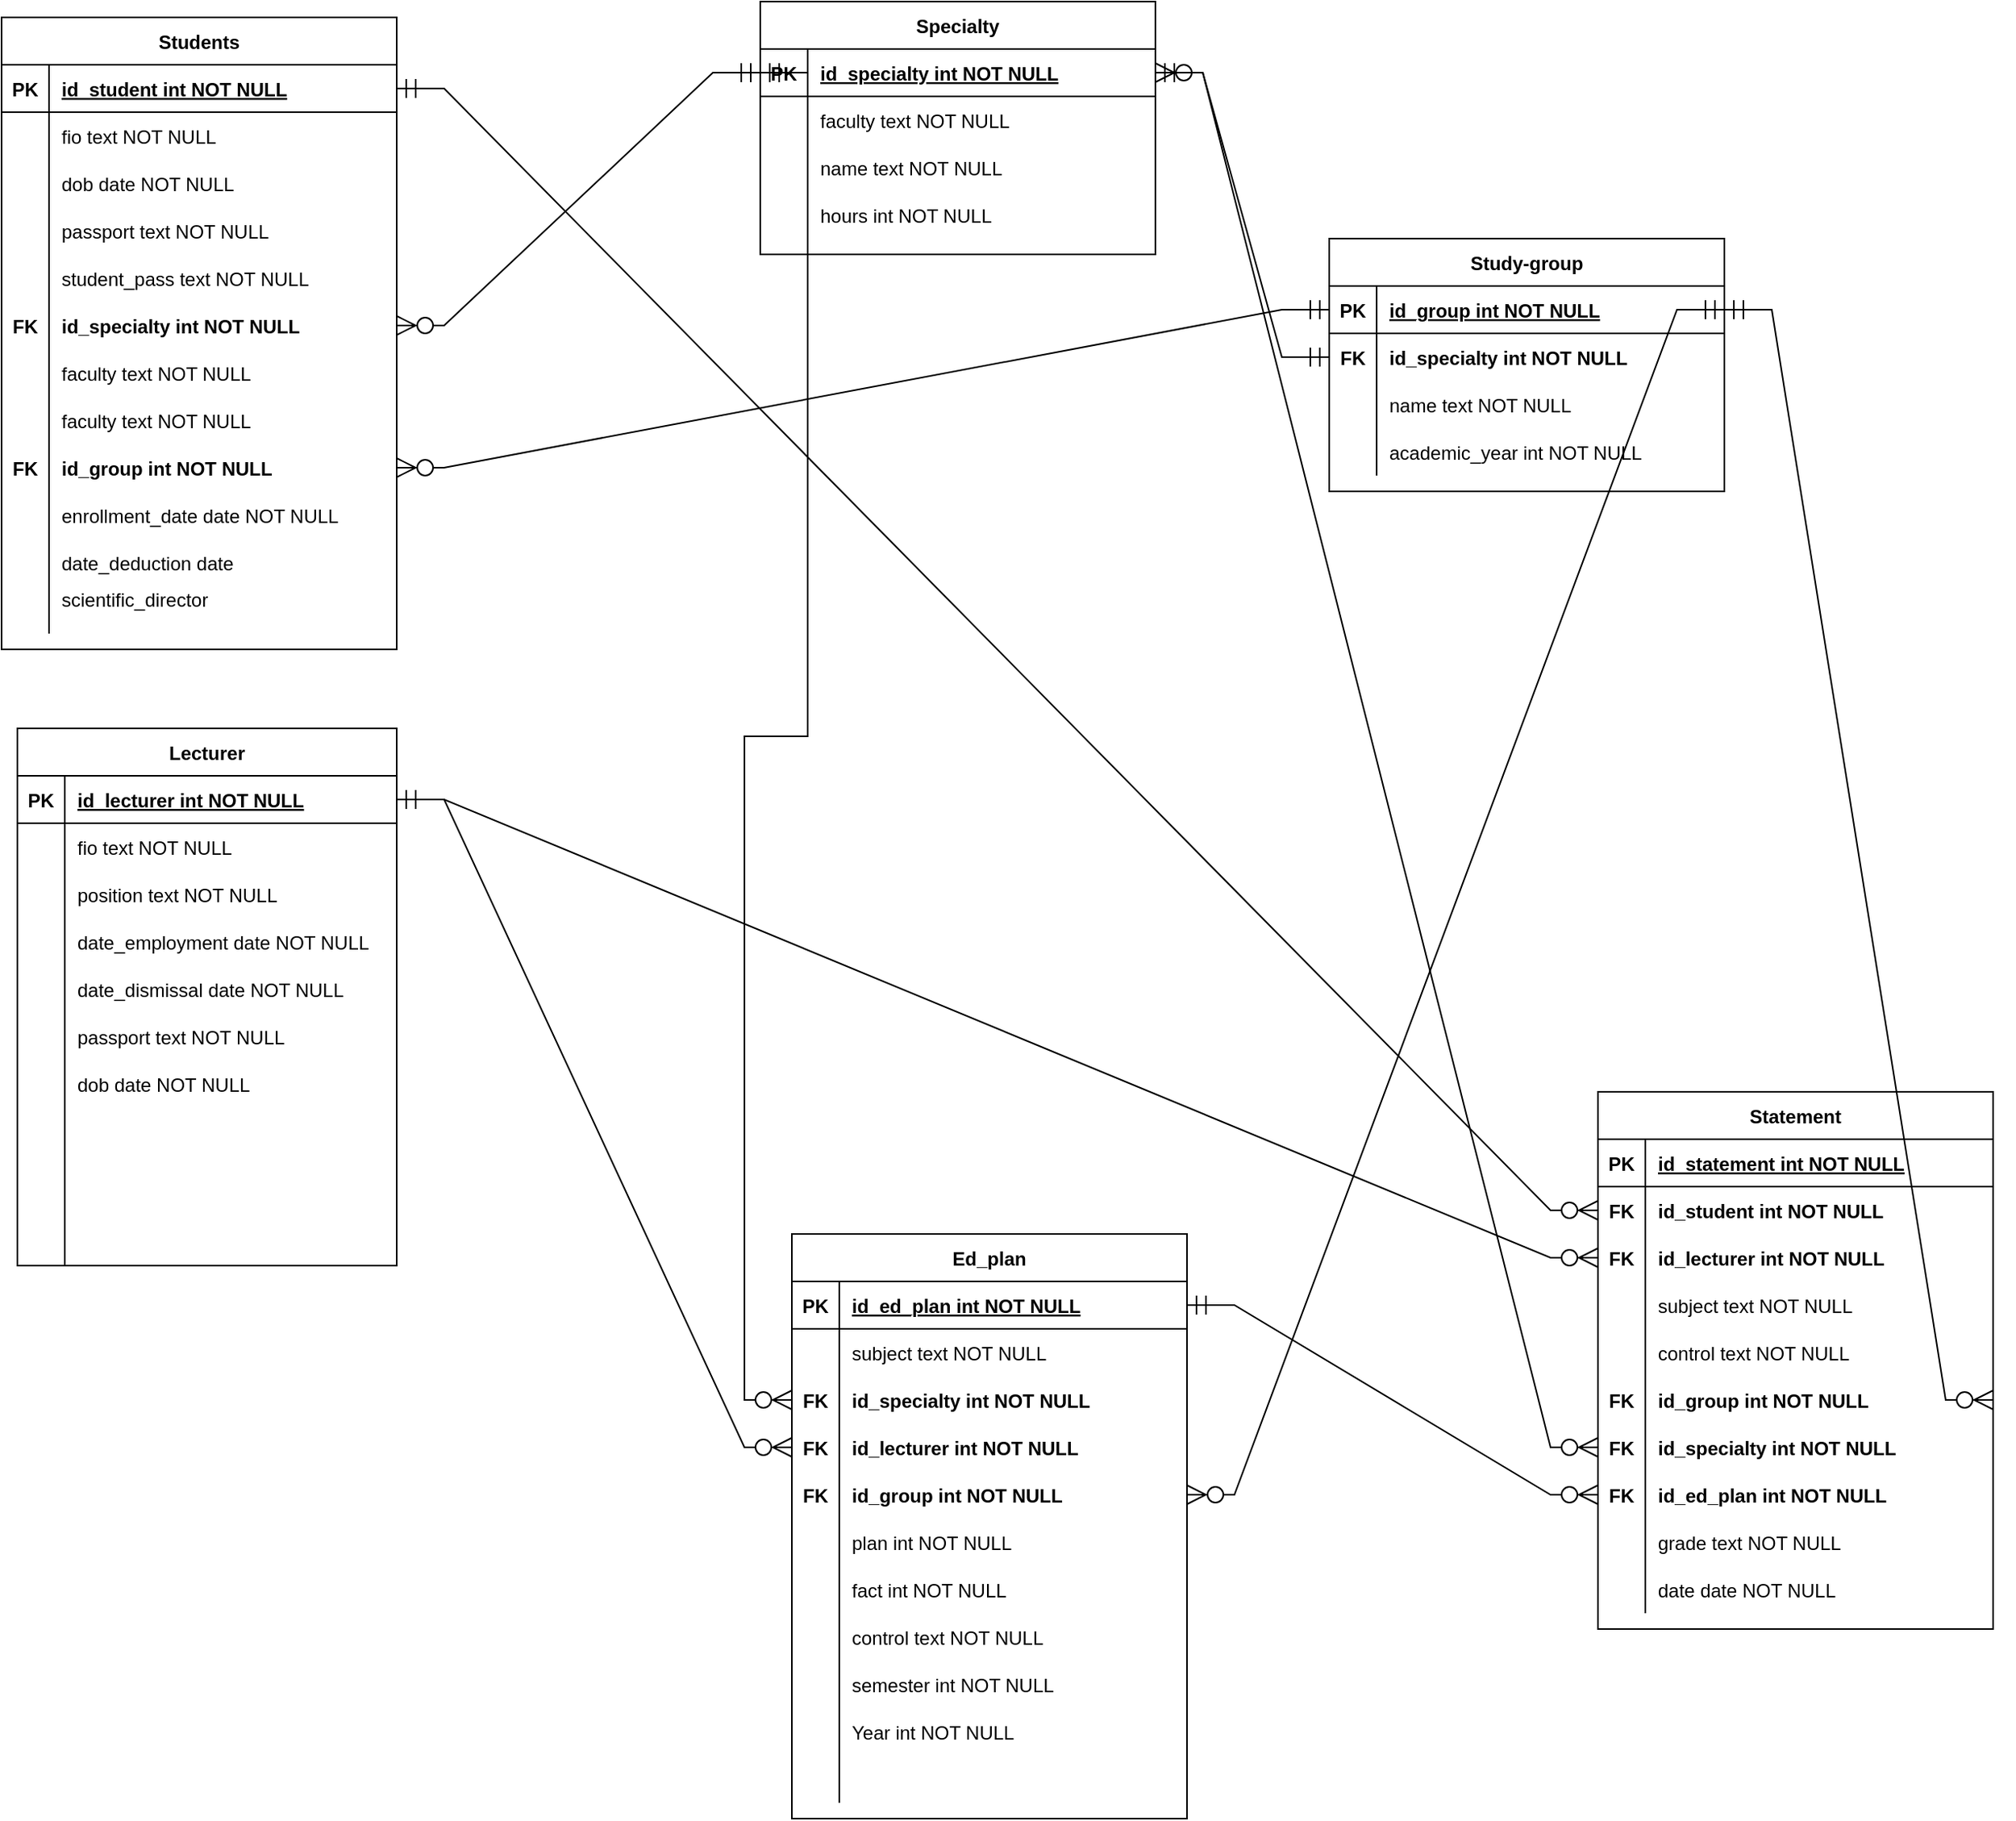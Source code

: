 <mxfile version="24.4.0" type="device">
  <diagram id="R2lEEEUBdFMjLlhIrx00" name="Page-1">
    <mxGraphModel dx="2227" dy="2378" grid="1" gridSize="10" guides="1" tooltips="1" connect="1" arrows="1" fold="1" page="1" pageScale="1" pageWidth="850" pageHeight="1100" math="0" shadow="0" extFonts="Permanent Marker^https://fonts.googleapis.com/css?family=Permanent+Marker">
      <root>
        <mxCell id="0" />
        <mxCell id="1" parent="0" />
        <mxCell id="C-vyLk0tnHw3VtMMgP7b-2" value="Study-group" style="shape=table;startSize=30;container=1;collapsible=1;childLayout=tableLayout;fixedRows=1;rowLines=0;fontStyle=1;align=center;resizeLast=1;" parent="1" vertex="1">
          <mxGeometry x="990" y="80" width="250" height="160" as="geometry" />
        </mxCell>
        <mxCell id="C-vyLk0tnHw3VtMMgP7b-3" value="" style="shape=partialRectangle;collapsible=0;dropTarget=0;pointerEvents=0;fillColor=none;points=[[0,0.5],[1,0.5]];portConstraint=eastwest;top=0;left=0;right=0;bottom=1;" parent="C-vyLk0tnHw3VtMMgP7b-2" vertex="1">
          <mxGeometry y="30" width="250" height="30" as="geometry" />
        </mxCell>
        <mxCell id="C-vyLk0tnHw3VtMMgP7b-4" value="PK" style="shape=partialRectangle;overflow=hidden;connectable=0;fillColor=none;top=0;left=0;bottom=0;right=0;fontStyle=1;" parent="C-vyLk0tnHw3VtMMgP7b-3" vertex="1">
          <mxGeometry width="30" height="30" as="geometry">
            <mxRectangle width="30" height="30" as="alternateBounds" />
          </mxGeometry>
        </mxCell>
        <mxCell id="C-vyLk0tnHw3VtMMgP7b-5" value="id_group int NOT NULL " style="shape=partialRectangle;overflow=hidden;connectable=0;fillColor=none;top=0;left=0;bottom=0;right=0;align=left;spacingLeft=6;fontStyle=5;" parent="C-vyLk0tnHw3VtMMgP7b-3" vertex="1">
          <mxGeometry x="30" width="220" height="30" as="geometry">
            <mxRectangle width="220" height="30" as="alternateBounds" />
          </mxGeometry>
        </mxCell>
        <mxCell id="C-vyLk0tnHw3VtMMgP7b-6" value="" style="shape=partialRectangle;collapsible=0;dropTarget=0;pointerEvents=0;fillColor=none;points=[[0,0.5],[1,0.5]];portConstraint=eastwest;top=0;left=0;right=0;bottom=0;" parent="C-vyLk0tnHw3VtMMgP7b-2" vertex="1">
          <mxGeometry y="60" width="250" height="30" as="geometry" />
        </mxCell>
        <mxCell id="C-vyLk0tnHw3VtMMgP7b-7" value="FK" style="shape=partialRectangle;overflow=hidden;connectable=0;fillColor=none;top=0;left=0;bottom=0;right=0;fontStyle=1" parent="C-vyLk0tnHw3VtMMgP7b-6" vertex="1">
          <mxGeometry width="30" height="30" as="geometry">
            <mxRectangle width="30" height="30" as="alternateBounds" />
          </mxGeometry>
        </mxCell>
        <mxCell id="C-vyLk0tnHw3VtMMgP7b-8" value="id_specialty int NOT NULL" style="shape=partialRectangle;overflow=hidden;connectable=0;fillColor=none;top=0;left=0;bottom=0;right=0;align=left;spacingLeft=6;fontStyle=1" parent="C-vyLk0tnHw3VtMMgP7b-6" vertex="1">
          <mxGeometry x="30" width="220" height="30" as="geometry">
            <mxRectangle width="220" height="30" as="alternateBounds" />
          </mxGeometry>
        </mxCell>
        <mxCell id="C-vyLk0tnHw3VtMMgP7b-9" value="" style="shape=partialRectangle;collapsible=0;dropTarget=0;pointerEvents=0;fillColor=none;points=[[0,0.5],[1,0.5]];portConstraint=eastwest;top=0;left=0;right=0;bottom=0;" parent="C-vyLk0tnHw3VtMMgP7b-2" vertex="1">
          <mxGeometry y="90" width="250" height="30" as="geometry" />
        </mxCell>
        <mxCell id="C-vyLk0tnHw3VtMMgP7b-10" value="" style="shape=partialRectangle;overflow=hidden;connectable=0;fillColor=none;top=0;left=0;bottom=0;right=0;" parent="C-vyLk0tnHw3VtMMgP7b-9" vertex="1">
          <mxGeometry width="30" height="30" as="geometry">
            <mxRectangle width="30" height="30" as="alternateBounds" />
          </mxGeometry>
        </mxCell>
        <mxCell id="C-vyLk0tnHw3VtMMgP7b-11" value="name text NOT NULL" style="shape=partialRectangle;overflow=hidden;connectable=0;fillColor=none;top=0;left=0;bottom=0;right=0;align=left;spacingLeft=6;" parent="C-vyLk0tnHw3VtMMgP7b-9" vertex="1">
          <mxGeometry x="30" width="220" height="30" as="geometry">
            <mxRectangle width="220" height="30" as="alternateBounds" />
          </mxGeometry>
        </mxCell>
        <mxCell id="3FC9JmjMIG9pnzPHYjQ4-32" value="" style="shape=partialRectangle;collapsible=0;dropTarget=0;pointerEvents=0;fillColor=none;points=[[0,0.5],[1,0.5]];portConstraint=eastwest;top=0;left=0;right=0;bottom=0;" parent="C-vyLk0tnHw3VtMMgP7b-2" vertex="1">
          <mxGeometry y="120" width="250" height="30" as="geometry" />
        </mxCell>
        <mxCell id="3FC9JmjMIG9pnzPHYjQ4-33" value="" style="shape=partialRectangle;overflow=hidden;connectable=0;fillColor=none;top=0;left=0;bottom=0;right=0;" parent="3FC9JmjMIG9pnzPHYjQ4-32" vertex="1">
          <mxGeometry width="30" height="30" as="geometry">
            <mxRectangle width="30" height="30" as="alternateBounds" />
          </mxGeometry>
        </mxCell>
        <mxCell id="3FC9JmjMIG9pnzPHYjQ4-34" value="аcademic_year int NOT NULL" style="shape=partialRectangle;overflow=hidden;connectable=0;fillColor=none;top=0;left=0;bottom=0;right=0;align=left;spacingLeft=6;" parent="3FC9JmjMIG9pnzPHYjQ4-32" vertex="1">
          <mxGeometry x="30" width="220" height="30" as="geometry">
            <mxRectangle width="220" height="30" as="alternateBounds" />
          </mxGeometry>
        </mxCell>
        <mxCell id="C-vyLk0tnHw3VtMMgP7b-13" value="Specialty" style="shape=table;startSize=30;container=1;collapsible=1;childLayout=tableLayout;fixedRows=1;rowLines=0;fontStyle=1;align=center;resizeLast=1;" parent="1" vertex="1">
          <mxGeometry x="630" y="-70" width="250" height="160" as="geometry" />
        </mxCell>
        <mxCell id="C-vyLk0tnHw3VtMMgP7b-14" value="" style="shape=partialRectangle;collapsible=0;dropTarget=0;pointerEvents=0;fillColor=none;points=[[0,0.5],[1,0.5]];portConstraint=eastwest;top=0;left=0;right=0;bottom=1;" parent="C-vyLk0tnHw3VtMMgP7b-13" vertex="1">
          <mxGeometry y="30" width="250" height="30" as="geometry" />
        </mxCell>
        <mxCell id="C-vyLk0tnHw3VtMMgP7b-15" value="PK" style="shape=partialRectangle;overflow=hidden;connectable=0;fillColor=none;top=0;left=0;bottom=0;right=0;fontStyle=1;" parent="C-vyLk0tnHw3VtMMgP7b-14" vertex="1">
          <mxGeometry width="30" height="30" as="geometry">
            <mxRectangle width="30" height="30" as="alternateBounds" />
          </mxGeometry>
        </mxCell>
        <mxCell id="C-vyLk0tnHw3VtMMgP7b-16" value="id_specialty int NOT NULL " style="shape=partialRectangle;overflow=hidden;connectable=0;fillColor=none;top=0;left=0;bottom=0;right=0;align=left;spacingLeft=6;fontStyle=5;" parent="C-vyLk0tnHw3VtMMgP7b-14" vertex="1">
          <mxGeometry x="30" width="220" height="30" as="geometry">
            <mxRectangle width="220" height="30" as="alternateBounds" />
          </mxGeometry>
        </mxCell>
        <mxCell id="C-vyLk0tnHw3VtMMgP7b-17" value="" style="shape=partialRectangle;collapsible=0;dropTarget=0;pointerEvents=0;fillColor=none;points=[[0,0.5],[1,0.5]];portConstraint=eastwest;top=0;left=0;right=0;bottom=0;" parent="C-vyLk0tnHw3VtMMgP7b-13" vertex="1">
          <mxGeometry y="60" width="250" height="30" as="geometry" />
        </mxCell>
        <mxCell id="C-vyLk0tnHw3VtMMgP7b-18" value="" style="shape=partialRectangle;overflow=hidden;connectable=0;fillColor=none;top=0;left=0;bottom=0;right=0;" parent="C-vyLk0tnHw3VtMMgP7b-17" vertex="1">
          <mxGeometry width="30" height="30" as="geometry">
            <mxRectangle width="30" height="30" as="alternateBounds" />
          </mxGeometry>
        </mxCell>
        <mxCell id="C-vyLk0tnHw3VtMMgP7b-19" value="faculty text NOT NULL" style="shape=partialRectangle;overflow=hidden;connectable=0;fillColor=none;top=0;left=0;bottom=0;right=0;align=left;spacingLeft=6;" parent="C-vyLk0tnHw3VtMMgP7b-17" vertex="1">
          <mxGeometry x="30" width="220" height="30" as="geometry">
            <mxRectangle width="220" height="30" as="alternateBounds" />
          </mxGeometry>
        </mxCell>
        <mxCell id="C-vyLk0tnHw3VtMMgP7b-20" value="" style="shape=partialRectangle;collapsible=0;dropTarget=0;pointerEvents=0;fillColor=none;points=[[0,0.5],[1,0.5]];portConstraint=eastwest;top=0;left=0;right=0;bottom=0;" parent="C-vyLk0tnHw3VtMMgP7b-13" vertex="1">
          <mxGeometry y="90" width="250" height="30" as="geometry" />
        </mxCell>
        <mxCell id="C-vyLk0tnHw3VtMMgP7b-21" value="" style="shape=partialRectangle;overflow=hidden;connectable=0;fillColor=none;top=0;left=0;bottom=0;right=0;" parent="C-vyLk0tnHw3VtMMgP7b-20" vertex="1">
          <mxGeometry width="30" height="30" as="geometry">
            <mxRectangle width="30" height="30" as="alternateBounds" />
          </mxGeometry>
        </mxCell>
        <mxCell id="C-vyLk0tnHw3VtMMgP7b-22" value="name text NOT NULL" style="shape=partialRectangle;overflow=hidden;connectable=0;fillColor=none;top=0;left=0;bottom=0;right=0;align=left;spacingLeft=6;" parent="C-vyLk0tnHw3VtMMgP7b-20" vertex="1">
          <mxGeometry x="30" width="220" height="30" as="geometry">
            <mxRectangle width="220" height="30" as="alternateBounds" />
          </mxGeometry>
        </mxCell>
        <mxCell id="3FC9JmjMIG9pnzPHYjQ4-35" value="" style="shape=partialRectangle;collapsible=0;dropTarget=0;pointerEvents=0;fillColor=none;points=[[0,0.5],[1,0.5]];portConstraint=eastwest;top=0;left=0;right=0;bottom=0;" parent="C-vyLk0tnHw3VtMMgP7b-13" vertex="1">
          <mxGeometry y="120" width="250" height="30" as="geometry" />
        </mxCell>
        <mxCell id="3FC9JmjMIG9pnzPHYjQ4-36" value="" style="shape=partialRectangle;overflow=hidden;connectable=0;fillColor=none;top=0;left=0;bottom=0;right=0;" parent="3FC9JmjMIG9pnzPHYjQ4-35" vertex="1">
          <mxGeometry width="30" height="30" as="geometry">
            <mxRectangle width="30" height="30" as="alternateBounds" />
          </mxGeometry>
        </mxCell>
        <mxCell id="3FC9JmjMIG9pnzPHYjQ4-37" value="hours int NOT NULL" style="shape=partialRectangle;overflow=hidden;connectable=0;fillColor=none;top=0;left=0;bottom=0;right=0;align=left;spacingLeft=6;" parent="3FC9JmjMIG9pnzPHYjQ4-35" vertex="1">
          <mxGeometry x="30" width="220" height="30" as="geometry">
            <mxRectangle width="220" height="30" as="alternateBounds" />
          </mxGeometry>
        </mxCell>
        <mxCell id="C-vyLk0tnHw3VtMMgP7b-23" value="Students" style="shape=table;startSize=30;container=1;collapsible=1;childLayout=tableLayout;fixedRows=1;rowLines=0;fontStyle=1;align=center;resizeLast=1;" parent="1" vertex="1">
          <mxGeometry x="150" y="-60" width="250" height="400" as="geometry" />
        </mxCell>
        <mxCell id="C-vyLk0tnHw3VtMMgP7b-24" value="" style="shape=partialRectangle;collapsible=0;dropTarget=0;pointerEvents=0;fillColor=none;points=[[0,0.5],[1,0.5]];portConstraint=eastwest;top=0;left=0;right=0;bottom=1;" parent="C-vyLk0tnHw3VtMMgP7b-23" vertex="1">
          <mxGeometry y="30" width="250" height="30" as="geometry" />
        </mxCell>
        <mxCell id="C-vyLk0tnHw3VtMMgP7b-25" value="PK" style="shape=partialRectangle;overflow=hidden;connectable=0;fillColor=none;top=0;left=0;bottom=0;right=0;fontStyle=1;" parent="C-vyLk0tnHw3VtMMgP7b-24" vertex="1">
          <mxGeometry width="30" height="30" as="geometry">
            <mxRectangle width="30" height="30" as="alternateBounds" />
          </mxGeometry>
        </mxCell>
        <mxCell id="C-vyLk0tnHw3VtMMgP7b-26" value="id_student int NOT NULL" style="shape=partialRectangle;overflow=hidden;connectable=0;fillColor=none;top=0;left=0;bottom=0;right=0;align=left;spacingLeft=6;fontStyle=5;" parent="C-vyLk0tnHw3VtMMgP7b-24" vertex="1">
          <mxGeometry x="30" width="220" height="30" as="geometry">
            <mxRectangle width="220" height="30" as="alternateBounds" />
          </mxGeometry>
        </mxCell>
        <mxCell id="C-vyLk0tnHw3VtMMgP7b-27" value="" style="shape=partialRectangle;collapsible=0;dropTarget=0;pointerEvents=0;fillColor=none;points=[[0,0.5],[1,0.5]];portConstraint=eastwest;top=0;left=0;right=0;bottom=0;" parent="C-vyLk0tnHw3VtMMgP7b-23" vertex="1">
          <mxGeometry y="60" width="250" height="30" as="geometry" />
        </mxCell>
        <mxCell id="C-vyLk0tnHw3VtMMgP7b-28" value="" style="shape=partialRectangle;overflow=hidden;connectable=0;fillColor=none;top=0;left=0;bottom=0;right=0;" parent="C-vyLk0tnHw3VtMMgP7b-27" vertex="1">
          <mxGeometry width="30" height="30" as="geometry">
            <mxRectangle width="30" height="30" as="alternateBounds" />
          </mxGeometry>
        </mxCell>
        <mxCell id="C-vyLk0tnHw3VtMMgP7b-29" value="fio text NOT NULL" style="shape=partialRectangle;overflow=hidden;connectable=0;fillColor=none;top=0;left=0;bottom=0;right=0;align=left;spacingLeft=6;" parent="C-vyLk0tnHw3VtMMgP7b-27" vertex="1">
          <mxGeometry x="30" width="220" height="30" as="geometry">
            <mxRectangle width="220" height="30" as="alternateBounds" />
          </mxGeometry>
        </mxCell>
        <mxCell id="3FC9JmjMIG9pnzPHYjQ4-2" value="" style="shape=partialRectangle;collapsible=0;dropTarget=0;pointerEvents=0;fillColor=none;points=[[0,0.5],[1,0.5]];portConstraint=eastwest;top=0;left=0;right=0;bottom=0;" parent="C-vyLk0tnHw3VtMMgP7b-23" vertex="1">
          <mxGeometry y="90" width="250" height="30" as="geometry" />
        </mxCell>
        <mxCell id="3FC9JmjMIG9pnzPHYjQ4-3" value="" style="shape=partialRectangle;overflow=hidden;connectable=0;fillColor=none;top=0;left=0;bottom=0;right=0;" parent="3FC9JmjMIG9pnzPHYjQ4-2" vertex="1">
          <mxGeometry width="30" height="30" as="geometry">
            <mxRectangle width="30" height="30" as="alternateBounds" />
          </mxGeometry>
        </mxCell>
        <mxCell id="3FC9JmjMIG9pnzPHYjQ4-4" value="dob date NOT NULL" style="shape=partialRectangle;overflow=hidden;connectable=0;fillColor=none;top=0;left=0;bottom=0;right=0;align=left;spacingLeft=6;" parent="3FC9JmjMIG9pnzPHYjQ4-2" vertex="1">
          <mxGeometry x="30" width="220" height="30" as="geometry">
            <mxRectangle width="220" height="30" as="alternateBounds" />
          </mxGeometry>
        </mxCell>
        <mxCell id="3FC9JmjMIG9pnzPHYjQ4-5" value="" style="shape=partialRectangle;collapsible=0;dropTarget=0;pointerEvents=0;fillColor=none;points=[[0,0.5],[1,0.5]];portConstraint=eastwest;top=0;left=0;right=0;bottom=0;" parent="C-vyLk0tnHw3VtMMgP7b-23" vertex="1">
          <mxGeometry y="120" width="250" height="30" as="geometry" />
        </mxCell>
        <mxCell id="3FC9JmjMIG9pnzPHYjQ4-6" value="" style="shape=partialRectangle;overflow=hidden;connectable=0;fillColor=none;top=0;left=0;bottom=0;right=0;" parent="3FC9JmjMIG9pnzPHYjQ4-5" vertex="1">
          <mxGeometry width="30" height="30" as="geometry">
            <mxRectangle width="30" height="30" as="alternateBounds" />
          </mxGeometry>
        </mxCell>
        <mxCell id="3FC9JmjMIG9pnzPHYjQ4-7" value="passport text NOT NULL" style="shape=partialRectangle;overflow=hidden;connectable=0;fillColor=none;top=0;left=0;bottom=0;right=0;align=left;spacingLeft=6;" parent="3FC9JmjMIG9pnzPHYjQ4-5" vertex="1">
          <mxGeometry x="30" width="220" height="30" as="geometry">
            <mxRectangle width="220" height="30" as="alternateBounds" />
          </mxGeometry>
        </mxCell>
        <mxCell id="3FC9JmjMIG9pnzPHYjQ4-8" value="" style="shape=partialRectangle;collapsible=0;dropTarget=0;pointerEvents=0;fillColor=none;points=[[0,0.5],[1,0.5]];portConstraint=eastwest;top=0;left=0;right=0;bottom=0;" parent="C-vyLk0tnHw3VtMMgP7b-23" vertex="1">
          <mxGeometry y="150" width="250" height="30" as="geometry" />
        </mxCell>
        <mxCell id="3FC9JmjMIG9pnzPHYjQ4-9" value="" style="shape=partialRectangle;overflow=hidden;connectable=0;fillColor=none;top=0;left=0;bottom=0;right=0;" parent="3FC9JmjMIG9pnzPHYjQ4-8" vertex="1">
          <mxGeometry width="30" height="30" as="geometry">
            <mxRectangle width="30" height="30" as="alternateBounds" />
          </mxGeometry>
        </mxCell>
        <mxCell id="3FC9JmjMIG9pnzPHYjQ4-10" value="student_pass text NOT NULL" style="shape=partialRectangle;overflow=hidden;connectable=0;fillColor=none;top=0;left=0;bottom=0;right=0;align=left;spacingLeft=6;" parent="3FC9JmjMIG9pnzPHYjQ4-8" vertex="1">
          <mxGeometry x="30" width="220" height="30" as="geometry">
            <mxRectangle width="220" height="30" as="alternateBounds" />
          </mxGeometry>
        </mxCell>
        <mxCell id="3FC9JmjMIG9pnzPHYjQ4-11" value="" style="shape=partialRectangle;collapsible=0;dropTarget=0;pointerEvents=0;fillColor=none;points=[[0,0.5],[1,0.5]];portConstraint=eastwest;top=0;left=0;right=0;bottom=0;" parent="C-vyLk0tnHw3VtMMgP7b-23" vertex="1">
          <mxGeometry y="180" width="250" height="30" as="geometry" />
        </mxCell>
        <mxCell id="3FC9JmjMIG9pnzPHYjQ4-12" value="FK" style="shape=partialRectangle;overflow=hidden;connectable=0;fillColor=none;top=0;left=0;bottom=0;right=0;fontStyle=1" parent="3FC9JmjMIG9pnzPHYjQ4-11" vertex="1">
          <mxGeometry width="30" height="30" as="geometry">
            <mxRectangle width="30" height="30" as="alternateBounds" />
          </mxGeometry>
        </mxCell>
        <mxCell id="3FC9JmjMIG9pnzPHYjQ4-13" value="id_specialty int NOT NULL" style="shape=partialRectangle;overflow=hidden;connectable=0;fillColor=none;top=0;left=0;bottom=0;right=0;align=left;spacingLeft=6;fontStyle=1" parent="3FC9JmjMIG9pnzPHYjQ4-11" vertex="1">
          <mxGeometry x="30" width="220" height="30" as="geometry">
            <mxRectangle width="220" height="30" as="alternateBounds" />
          </mxGeometry>
        </mxCell>
        <mxCell id="3FC9JmjMIG9pnzPHYjQ4-14" value="" style="shape=partialRectangle;collapsible=0;dropTarget=0;pointerEvents=0;fillColor=none;points=[[0,0.5],[1,0.5]];portConstraint=eastwest;top=0;left=0;right=0;bottom=0;" parent="C-vyLk0tnHw3VtMMgP7b-23" vertex="1">
          <mxGeometry y="210" width="250" height="30" as="geometry" />
        </mxCell>
        <mxCell id="3FC9JmjMIG9pnzPHYjQ4-15" value="" style="shape=partialRectangle;overflow=hidden;connectable=0;fillColor=none;top=0;left=0;bottom=0;right=0;" parent="3FC9JmjMIG9pnzPHYjQ4-14" vertex="1">
          <mxGeometry width="30" height="30" as="geometry">
            <mxRectangle width="30" height="30" as="alternateBounds" />
          </mxGeometry>
        </mxCell>
        <mxCell id="3FC9JmjMIG9pnzPHYjQ4-16" value="faculty text NOT NULL" style="shape=partialRectangle;overflow=hidden;connectable=0;fillColor=none;top=0;left=0;bottom=0;right=0;align=left;spacingLeft=6;" parent="3FC9JmjMIG9pnzPHYjQ4-14" vertex="1">
          <mxGeometry x="30" width="220" height="30" as="geometry">
            <mxRectangle width="220" height="30" as="alternateBounds" />
          </mxGeometry>
        </mxCell>
        <mxCell id="3FC9JmjMIG9pnzPHYjQ4-17" value="" style="shape=partialRectangle;collapsible=0;dropTarget=0;pointerEvents=0;fillColor=none;points=[[0,0.5],[1,0.5]];portConstraint=eastwest;top=0;left=0;right=0;bottom=0;" parent="C-vyLk0tnHw3VtMMgP7b-23" vertex="1">
          <mxGeometry y="240" width="250" height="30" as="geometry" />
        </mxCell>
        <mxCell id="3FC9JmjMIG9pnzPHYjQ4-18" value="" style="shape=partialRectangle;overflow=hidden;connectable=0;fillColor=none;top=0;left=0;bottom=0;right=0;" parent="3FC9JmjMIG9pnzPHYjQ4-17" vertex="1">
          <mxGeometry width="30" height="30" as="geometry">
            <mxRectangle width="30" height="30" as="alternateBounds" />
          </mxGeometry>
        </mxCell>
        <mxCell id="3FC9JmjMIG9pnzPHYjQ4-19" value="faculty text NOT NULL" style="shape=partialRectangle;overflow=hidden;connectable=0;fillColor=none;top=0;left=0;bottom=0;right=0;align=left;spacingLeft=6;" parent="3FC9JmjMIG9pnzPHYjQ4-17" vertex="1">
          <mxGeometry x="30" width="220" height="30" as="geometry">
            <mxRectangle width="220" height="30" as="alternateBounds" />
          </mxGeometry>
        </mxCell>
        <mxCell id="3FC9JmjMIG9pnzPHYjQ4-20" value="" style="shape=partialRectangle;collapsible=0;dropTarget=0;pointerEvents=0;fillColor=none;points=[[0,0.5],[1,0.5]];portConstraint=eastwest;top=0;left=0;right=0;bottom=0;" parent="C-vyLk0tnHw3VtMMgP7b-23" vertex="1">
          <mxGeometry y="270" width="250" height="30" as="geometry" />
        </mxCell>
        <mxCell id="3FC9JmjMIG9pnzPHYjQ4-21" value="FK" style="shape=partialRectangle;overflow=hidden;connectable=0;fillColor=none;top=0;left=0;bottom=0;right=0;fontStyle=1" parent="3FC9JmjMIG9pnzPHYjQ4-20" vertex="1">
          <mxGeometry width="30" height="30" as="geometry">
            <mxRectangle width="30" height="30" as="alternateBounds" />
          </mxGeometry>
        </mxCell>
        <mxCell id="3FC9JmjMIG9pnzPHYjQ4-22" value="id_group int NOT NULL" style="shape=partialRectangle;overflow=hidden;connectable=0;fillColor=none;top=0;left=0;bottom=0;right=0;align=left;spacingLeft=6;fontStyle=1" parent="3FC9JmjMIG9pnzPHYjQ4-20" vertex="1">
          <mxGeometry x="30" width="220" height="30" as="geometry">
            <mxRectangle width="220" height="30" as="alternateBounds" />
          </mxGeometry>
        </mxCell>
        <mxCell id="3FC9JmjMIG9pnzPHYjQ4-23" value="" style="shape=partialRectangle;collapsible=0;dropTarget=0;pointerEvents=0;fillColor=none;points=[[0,0.5],[1,0.5]];portConstraint=eastwest;top=0;left=0;right=0;bottom=0;" parent="C-vyLk0tnHw3VtMMgP7b-23" vertex="1">
          <mxGeometry y="300" width="250" height="30" as="geometry" />
        </mxCell>
        <mxCell id="3FC9JmjMIG9pnzPHYjQ4-24" value="" style="shape=partialRectangle;overflow=hidden;connectable=0;fillColor=none;top=0;left=0;bottom=0;right=0;" parent="3FC9JmjMIG9pnzPHYjQ4-23" vertex="1">
          <mxGeometry width="30" height="30" as="geometry">
            <mxRectangle width="30" height="30" as="alternateBounds" />
          </mxGeometry>
        </mxCell>
        <mxCell id="3FC9JmjMIG9pnzPHYjQ4-25" value="enrollment_date date NOT NULL" style="shape=partialRectangle;overflow=hidden;connectable=0;fillColor=none;top=0;left=0;bottom=0;right=0;align=left;spacingLeft=6;" parent="3FC9JmjMIG9pnzPHYjQ4-23" vertex="1">
          <mxGeometry x="30" width="220" height="30" as="geometry">
            <mxRectangle width="220" height="30" as="alternateBounds" />
          </mxGeometry>
        </mxCell>
        <mxCell id="3FC9JmjMIG9pnzPHYjQ4-26" value="" style="shape=partialRectangle;collapsible=0;dropTarget=0;pointerEvents=0;fillColor=none;points=[[0,0.5],[1,0.5]];portConstraint=eastwest;top=0;left=0;right=0;bottom=0;" parent="C-vyLk0tnHw3VtMMgP7b-23" vertex="1">
          <mxGeometry y="330" width="250" height="30" as="geometry" />
        </mxCell>
        <mxCell id="3FC9JmjMIG9pnzPHYjQ4-27" value="" style="shape=partialRectangle;overflow=hidden;connectable=0;fillColor=none;top=0;left=0;bottom=0;right=0;" parent="3FC9JmjMIG9pnzPHYjQ4-26" vertex="1">
          <mxGeometry width="30" height="30" as="geometry">
            <mxRectangle width="30" height="30" as="alternateBounds" />
          </mxGeometry>
        </mxCell>
        <mxCell id="3FC9JmjMIG9pnzPHYjQ4-28" value="date_deduction date " style="shape=partialRectangle;overflow=hidden;connectable=0;fillColor=none;top=0;left=0;bottom=0;right=0;align=left;spacingLeft=6;" parent="3FC9JmjMIG9pnzPHYjQ4-26" vertex="1">
          <mxGeometry x="30" width="220" height="30" as="geometry">
            <mxRectangle width="220" height="30" as="alternateBounds" />
          </mxGeometry>
        </mxCell>
        <mxCell id="3FC9JmjMIG9pnzPHYjQ4-29" value="" style="shape=partialRectangle;collapsible=0;dropTarget=0;pointerEvents=0;fillColor=none;points=[[0,0.5],[1,0.5]];portConstraint=eastwest;top=0;left=0;right=0;bottom=0;" parent="C-vyLk0tnHw3VtMMgP7b-23" vertex="1">
          <mxGeometry y="360" width="250" height="30" as="geometry" />
        </mxCell>
        <mxCell id="3FC9JmjMIG9pnzPHYjQ4-30" value="" style="shape=partialRectangle;overflow=hidden;connectable=0;fillColor=none;top=0;left=0;bottom=0;right=0;" parent="3FC9JmjMIG9pnzPHYjQ4-29" vertex="1">
          <mxGeometry width="30" height="30" as="geometry">
            <mxRectangle width="30" height="30" as="alternateBounds" />
          </mxGeometry>
        </mxCell>
        <mxCell id="3FC9JmjMIG9pnzPHYjQ4-31" value="scientific_director&#xa;" style="shape=partialRectangle;overflow=hidden;connectable=0;fillColor=none;top=0;left=0;bottom=0;right=0;align=left;spacingLeft=6;" parent="3FC9JmjMIG9pnzPHYjQ4-29" vertex="1">
          <mxGeometry x="30" width="220" height="30" as="geometry">
            <mxRectangle width="220" height="30" as="alternateBounds" />
          </mxGeometry>
        </mxCell>
        <mxCell id="3FC9JmjMIG9pnzPHYjQ4-38" value="Lecturer" style="shape=table;startSize=30;container=1;collapsible=1;childLayout=tableLayout;fixedRows=1;rowLines=0;fontStyle=1;align=center;resizeLast=1;" parent="1" vertex="1">
          <mxGeometry x="160" y="390" width="240" height="340" as="geometry">
            <mxRectangle x="270" y="560" width="80" height="30" as="alternateBounds" />
          </mxGeometry>
        </mxCell>
        <mxCell id="3FC9JmjMIG9pnzPHYjQ4-39" value="" style="shape=partialRectangle;collapsible=0;dropTarget=0;pointerEvents=0;fillColor=none;points=[[0,0.5],[1,0.5]];portConstraint=eastwest;top=0;left=0;right=0;bottom=1;" parent="3FC9JmjMIG9pnzPHYjQ4-38" vertex="1">
          <mxGeometry y="30" width="240" height="30" as="geometry" />
        </mxCell>
        <mxCell id="3FC9JmjMIG9pnzPHYjQ4-40" value="PK" style="shape=partialRectangle;overflow=hidden;connectable=0;fillColor=none;top=0;left=0;bottom=0;right=0;fontStyle=1;" parent="3FC9JmjMIG9pnzPHYjQ4-39" vertex="1">
          <mxGeometry width="30" height="30" as="geometry">
            <mxRectangle width="30" height="30" as="alternateBounds" />
          </mxGeometry>
        </mxCell>
        <mxCell id="3FC9JmjMIG9pnzPHYjQ4-41" value="id_lecturer int NOT NULL" style="shape=partialRectangle;overflow=hidden;connectable=0;fillColor=none;top=0;left=0;bottom=0;right=0;align=left;spacingLeft=6;fontStyle=5;" parent="3FC9JmjMIG9pnzPHYjQ4-39" vertex="1">
          <mxGeometry x="30" width="210" height="30" as="geometry">
            <mxRectangle width="210" height="30" as="alternateBounds" />
          </mxGeometry>
        </mxCell>
        <mxCell id="3FC9JmjMIG9pnzPHYjQ4-42" value="" style="shape=partialRectangle;collapsible=0;dropTarget=0;pointerEvents=0;fillColor=none;points=[[0,0.5],[1,0.5]];portConstraint=eastwest;top=0;left=0;right=0;bottom=0;" parent="3FC9JmjMIG9pnzPHYjQ4-38" vertex="1">
          <mxGeometry y="60" width="240" height="30" as="geometry" />
        </mxCell>
        <mxCell id="3FC9JmjMIG9pnzPHYjQ4-43" value="" style="shape=partialRectangle;overflow=hidden;connectable=0;fillColor=none;top=0;left=0;bottom=0;right=0;" parent="3FC9JmjMIG9pnzPHYjQ4-42" vertex="1">
          <mxGeometry width="30" height="30" as="geometry">
            <mxRectangle width="30" height="30" as="alternateBounds" />
          </mxGeometry>
        </mxCell>
        <mxCell id="3FC9JmjMIG9pnzPHYjQ4-44" value="fio text NOT NULL" style="shape=partialRectangle;overflow=hidden;connectable=0;fillColor=none;top=0;left=0;bottom=0;right=0;align=left;spacingLeft=6;" parent="3FC9JmjMIG9pnzPHYjQ4-42" vertex="1">
          <mxGeometry x="30" width="210" height="30" as="geometry">
            <mxRectangle width="210" height="30" as="alternateBounds" />
          </mxGeometry>
        </mxCell>
        <mxCell id="3FC9JmjMIG9pnzPHYjQ4-45" value="" style="shape=partialRectangle;collapsible=0;dropTarget=0;pointerEvents=0;fillColor=none;points=[[0,0.5],[1,0.5]];portConstraint=eastwest;top=0;left=0;right=0;bottom=0;" parent="3FC9JmjMIG9pnzPHYjQ4-38" vertex="1">
          <mxGeometry y="90" width="240" height="30" as="geometry" />
        </mxCell>
        <mxCell id="3FC9JmjMIG9pnzPHYjQ4-46" value="" style="shape=partialRectangle;overflow=hidden;connectable=0;fillColor=none;top=0;left=0;bottom=0;right=0;" parent="3FC9JmjMIG9pnzPHYjQ4-45" vertex="1">
          <mxGeometry width="30" height="30" as="geometry">
            <mxRectangle width="30" height="30" as="alternateBounds" />
          </mxGeometry>
        </mxCell>
        <mxCell id="3FC9JmjMIG9pnzPHYjQ4-47" value="position text NOT NULL" style="shape=partialRectangle;overflow=hidden;connectable=0;fillColor=none;top=0;left=0;bottom=0;right=0;align=left;spacingLeft=6;" parent="3FC9JmjMIG9pnzPHYjQ4-45" vertex="1">
          <mxGeometry x="30" width="210" height="30" as="geometry">
            <mxRectangle width="210" height="30" as="alternateBounds" />
          </mxGeometry>
        </mxCell>
        <mxCell id="3FC9JmjMIG9pnzPHYjQ4-48" value="" style="shape=partialRectangle;collapsible=0;dropTarget=0;pointerEvents=0;fillColor=none;points=[[0,0.5],[1,0.5]];portConstraint=eastwest;top=0;left=0;right=0;bottom=0;" parent="3FC9JmjMIG9pnzPHYjQ4-38" vertex="1">
          <mxGeometry y="120" width="240" height="30" as="geometry" />
        </mxCell>
        <mxCell id="3FC9JmjMIG9pnzPHYjQ4-49" value="" style="shape=partialRectangle;overflow=hidden;connectable=0;fillColor=none;top=0;left=0;bottom=0;right=0;" parent="3FC9JmjMIG9pnzPHYjQ4-48" vertex="1">
          <mxGeometry width="30" height="30" as="geometry">
            <mxRectangle width="30" height="30" as="alternateBounds" />
          </mxGeometry>
        </mxCell>
        <mxCell id="3FC9JmjMIG9pnzPHYjQ4-50" value="date_employment date NOT NULL" style="shape=partialRectangle;overflow=hidden;connectable=0;fillColor=none;top=0;left=0;bottom=0;right=0;align=left;spacingLeft=6;" parent="3FC9JmjMIG9pnzPHYjQ4-48" vertex="1">
          <mxGeometry x="30" width="210" height="30" as="geometry">
            <mxRectangle width="210" height="30" as="alternateBounds" />
          </mxGeometry>
        </mxCell>
        <mxCell id="3FC9JmjMIG9pnzPHYjQ4-51" value="" style="shape=partialRectangle;collapsible=0;dropTarget=0;pointerEvents=0;fillColor=none;points=[[0,0.5],[1,0.5]];portConstraint=eastwest;top=0;left=0;right=0;bottom=0;" parent="3FC9JmjMIG9pnzPHYjQ4-38" vertex="1">
          <mxGeometry y="150" width="240" height="30" as="geometry" />
        </mxCell>
        <mxCell id="3FC9JmjMIG9pnzPHYjQ4-52" value="" style="shape=partialRectangle;overflow=hidden;connectable=0;fillColor=none;top=0;left=0;bottom=0;right=0;" parent="3FC9JmjMIG9pnzPHYjQ4-51" vertex="1">
          <mxGeometry width="30" height="30" as="geometry">
            <mxRectangle width="30" height="30" as="alternateBounds" />
          </mxGeometry>
        </mxCell>
        <mxCell id="3FC9JmjMIG9pnzPHYjQ4-53" value="date_dismissal date NOT NULL" style="shape=partialRectangle;overflow=hidden;connectable=0;fillColor=none;top=0;left=0;bottom=0;right=0;align=left;spacingLeft=6;" parent="3FC9JmjMIG9pnzPHYjQ4-51" vertex="1">
          <mxGeometry x="30" width="210" height="30" as="geometry">
            <mxRectangle width="210" height="30" as="alternateBounds" />
          </mxGeometry>
        </mxCell>
        <mxCell id="3FC9JmjMIG9pnzPHYjQ4-54" value="" style="shape=partialRectangle;collapsible=0;dropTarget=0;pointerEvents=0;fillColor=none;points=[[0,0.5],[1,0.5]];portConstraint=eastwest;top=0;left=0;right=0;bottom=0;" parent="3FC9JmjMIG9pnzPHYjQ4-38" vertex="1">
          <mxGeometry y="180" width="240" height="30" as="geometry" />
        </mxCell>
        <mxCell id="3FC9JmjMIG9pnzPHYjQ4-55" value="" style="shape=partialRectangle;overflow=hidden;connectable=0;fillColor=none;top=0;left=0;bottom=0;right=0;" parent="3FC9JmjMIG9pnzPHYjQ4-54" vertex="1">
          <mxGeometry width="30" height="30" as="geometry">
            <mxRectangle width="30" height="30" as="alternateBounds" />
          </mxGeometry>
        </mxCell>
        <mxCell id="3FC9JmjMIG9pnzPHYjQ4-56" value="passport text NOT NULL" style="shape=partialRectangle;overflow=hidden;connectable=0;fillColor=none;top=0;left=0;bottom=0;right=0;align=left;spacingLeft=6;" parent="3FC9JmjMIG9pnzPHYjQ4-54" vertex="1">
          <mxGeometry x="30" width="210" height="30" as="geometry">
            <mxRectangle width="210" height="30" as="alternateBounds" />
          </mxGeometry>
        </mxCell>
        <mxCell id="3FC9JmjMIG9pnzPHYjQ4-57" value="" style="shape=partialRectangle;collapsible=0;dropTarget=0;pointerEvents=0;fillColor=none;points=[[0,0.5],[1,0.5]];portConstraint=eastwest;top=0;left=0;right=0;bottom=0;" parent="3FC9JmjMIG9pnzPHYjQ4-38" vertex="1">
          <mxGeometry y="210" width="240" height="30" as="geometry" />
        </mxCell>
        <mxCell id="3FC9JmjMIG9pnzPHYjQ4-58" value="" style="shape=partialRectangle;overflow=hidden;connectable=0;fillColor=none;top=0;left=0;bottom=0;right=0;" parent="3FC9JmjMIG9pnzPHYjQ4-57" vertex="1">
          <mxGeometry width="30" height="30" as="geometry">
            <mxRectangle width="30" height="30" as="alternateBounds" />
          </mxGeometry>
        </mxCell>
        <mxCell id="3FC9JmjMIG9pnzPHYjQ4-59" value="dob date NOT NULL" style="shape=partialRectangle;overflow=hidden;connectable=0;fillColor=none;top=0;left=0;bottom=0;right=0;align=left;spacingLeft=6;" parent="3FC9JmjMIG9pnzPHYjQ4-57" vertex="1">
          <mxGeometry x="30" width="210" height="30" as="geometry">
            <mxRectangle width="210" height="30" as="alternateBounds" />
          </mxGeometry>
        </mxCell>
        <mxCell id="3FC9JmjMIG9pnzPHYjQ4-72" value="" style="shape=partialRectangle;collapsible=0;dropTarget=0;pointerEvents=0;fillColor=none;points=[[0,0.5],[1,0.5]];portConstraint=eastwest;top=0;left=0;right=0;bottom=0;" parent="3FC9JmjMIG9pnzPHYjQ4-38" vertex="1">
          <mxGeometry y="240" width="240" height="20" as="geometry" />
        </mxCell>
        <mxCell id="3FC9JmjMIG9pnzPHYjQ4-73" value="" style="shape=partialRectangle;overflow=hidden;connectable=0;fillColor=none;top=0;left=0;bottom=0;right=0;" parent="3FC9JmjMIG9pnzPHYjQ4-72" vertex="1">
          <mxGeometry width="30" height="20" as="geometry">
            <mxRectangle width="30" height="20" as="alternateBounds" />
          </mxGeometry>
        </mxCell>
        <mxCell id="3FC9JmjMIG9pnzPHYjQ4-74" value="" style="shape=partialRectangle;overflow=hidden;connectable=0;fillColor=none;top=0;left=0;bottom=0;right=0;align=left;spacingLeft=6;" parent="3FC9JmjMIG9pnzPHYjQ4-72" vertex="1">
          <mxGeometry x="30" width="210" height="20" as="geometry">
            <mxRectangle width="210" height="20" as="alternateBounds" />
          </mxGeometry>
        </mxCell>
        <mxCell id="3FC9JmjMIG9pnzPHYjQ4-60" value="" style="shape=partialRectangle;collapsible=0;dropTarget=0;pointerEvents=0;fillColor=none;points=[[0,0.5],[1,0.5]];portConstraint=eastwest;top=0;left=0;right=0;bottom=0;" parent="3FC9JmjMIG9pnzPHYjQ4-38" vertex="1">
          <mxGeometry y="260" width="240" height="20" as="geometry" />
        </mxCell>
        <mxCell id="3FC9JmjMIG9pnzPHYjQ4-61" value="" style="shape=partialRectangle;overflow=hidden;connectable=0;fillColor=none;top=0;left=0;bottom=0;right=0;" parent="3FC9JmjMIG9pnzPHYjQ4-60" vertex="1">
          <mxGeometry width="30" height="20" as="geometry">
            <mxRectangle width="30" height="20" as="alternateBounds" />
          </mxGeometry>
        </mxCell>
        <mxCell id="3FC9JmjMIG9pnzPHYjQ4-62" value="" style="shape=partialRectangle;overflow=hidden;connectable=0;fillColor=none;top=0;left=0;bottom=0;right=0;align=left;spacingLeft=6;" parent="3FC9JmjMIG9pnzPHYjQ4-60" vertex="1">
          <mxGeometry x="30" width="210" height="20" as="geometry">
            <mxRectangle width="210" height="20" as="alternateBounds" />
          </mxGeometry>
        </mxCell>
        <mxCell id="3FC9JmjMIG9pnzPHYjQ4-66" value="" style="shape=partialRectangle;collapsible=0;dropTarget=0;pointerEvents=0;fillColor=none;points=[[0,0.5],[1,0.5]];portConstraint=eastwest;top=0;left=0;right=0;bottom=0;" parent="3FC9JmjMIG9pnzPHYjQ4-38" vertex="1">
          <mxGeometry y="280" width="240" height="20" as="geometry" />
        </mxCell>
        <mxCell id="3FC9JmjMIG9pnzPHYjQ4-67" value="" style="shape=partialRectangle;overflow=hidden;connectable=0;fillColor=none;top=0;left=0;bottom=0;right=0;" parent="3FC9JmjMIG9pnzPHYjQ4-66" vertex="1">
          <mxGeometry width="30" height="20" as="geometry">
            <mxRectangle width="30" height="20" as="alternateBounds" />
          </mxGeometry>
        </mxCell>
        <mxCell id="3FC9JmjMIG9pnzPHYjQ4-68" value="" style="shape=partialRectangle;overflow=hidden;connectable=0;fillColor=none;top=0;left=0;bottom=0;right=0;align=left;spacingLeft=6;" parent="3FC9JmjMIG9pnzPHYjQ4-66" vertex="1">
          <mxGeometry x="30" width="210" height="20" as="geometry">
            <mxRectangle width="210" height="20" as="alternateBounds" />
          </mxGeometry>
        </mxCell>
        <mxCell id="3FC9JmjMIG9pnzPHYjQ4-69" value="" style="shape=partialRectangle;collapsible=0;dropTarget=0;pointerEvents=0;fillColor=none;points=[[0,0.5],[1,0.5]];portConstraint=eastwest;top=0;left=0;right=0;bottom=0;" parent="3FC9JmjMIG9pnzPHYjQ4-38" vertex="1">
          <mxGeometry y="300" width="240" height="20" as="geometry" />
        </mxCell>
        <mxCell id="3FC9JmjMIG9pnzPHYjQ4-70" value="" style="shape=partialRectangle;overflow=hidden;connectable=0;fillColor=none;top=0;left=0;bottom=0;right=0;" parent="3FC9JmjMIG9pnzPHYjQ4-69" vertex="1">
          <mxGeometry width="30" height="20" as="geometry">
            <mxRectangle width="30" height="20" as="alternateBounds" />
          </mxGeometry>
        </mxCell>
        <mxCell id="3FC9JmjMIG9pnzPHYjQ4-71" value="" style="shape=partialRectangle;overflow=hidden;connectable=0;fillColor=none;top=0;left=0;bottom=0;right=0;align=left;spacingLeft=6;" parent="3FC9JmjMIG9pnzPHYjQ4-69" vertex="1">
          <mxGeometry x="30" width="210" height="20" as="geometry">
            <mxRectangle width="210" height="20" as="alternateBounds" />
          </mxGeometry>
        </mxCell>
        <mxCell id="3FC9JmjMIG9pnzPHYjQ4-63" value="" style="shape=partialRectangle;collapsible=0;dropTarget=0;pointerEvents=0;fillColor=none;points=[[0,0.5],[1,0.5]];portConstraint=eastwest;top=0;left=0;right=0;bottom=0;" parent="3FC9JmjMIG9pnzPHYjQ4-38" vertex="1">
          <mxGeometry y="320" width="240" height="20" as="geometry" />
        </mxCell>
        <mxCell id="3FC9JmjMIG9pnzPHYjQ4-64" value="" style="shape=partialRectangle;overflow=hidden;connectable=0;fillColor=none;top=0;left=0;bottom=0;right=0;" parent="3FC9JmjMIG9pnzPHYjQ4-63" vertex="1">
          <mxGeometry width="30" height="20" as="geometry">
            <mxRectangle width="30" height="20" as="alternateBounds" />
          </mxGeometry>
        </mxCell>
        <mxCell id="3FC9JmjMIG9pnzPHYjQ4-65" value="" style="shape=partialRectangle;overflow=hidden;connectable=0;fillColor=none;top=0;left=0;bottom=0;right=0;align=left;spacingLeft=6;" parent="3FC9JmjMIG9pnzPHYjQ4-63" vertex="1">
          <mxGeometry x="30" width="210" height="20" as="geometry">
            <mxRectangle width="210" height="20" as="alternateBounds" />
          </mxGeometry>
        </mxCell>
        <mxCell id="3FC9JmjMIG9pnzPHYjQ4-118" value="Ed_plan" style="shape=table;startSize=30;container=1;collapsible=1;childLayout=tableLayout;fixedRows=1;rowLines=0;fontStyle=1;align=center;resizeLast=1;" parent="1" vertex="1">
          <mxGeometry x="650" y="710" width="250" height="370" as="geometry" />
        </mxCell>
        <mxCell id="3FC9JmjMIG9pnzPHYjQ4-119" value="" style="shape=partialRectangle;collapsible=0;dropTarget=0;pointerEvents=0;fillColor=none;points=[[0,0.5],[1,0.5]];portConstraint=eastwest;top=0;left=0;right=0;bottom=1;" parent="3FC9JmjMIG9pnzPHYjQ4-118" vertex="1">
          <mxGeometry y="30" width="250" height="30" as="geometry" />
        </mxCell>
        <mxCell id="3FC9JmjMIG9pnzPHYjQ4-120" value="PK" style="shape=partialRectangle;overflow=hidden;connectable=0;fillColor=none;top=0;left=0;bottom=0;right=0;fontStyle=1;" parent="3FC9JmjMIG9pnzPHYjQ4-119" vertex="1">
          <mxGeometry width="30" height="30" as="geometry">
            <mxRectangle width="30" height="30" as="alternateBounds" />
          </mxGeometry>
        </mxCell>
        <mxCell id="3FC9JmjMIG9pnzPHYjQ4-121" value="id_ed_plan int NOT NULL " style="shape=partialRectangle;overflow=hidden;connectable=0;fillColor=none;top=0;left=0;bottom=0;right=0;align=left;spacingLeft=6;fontStyle=5;" parent="3FC9JmjMIG9pnzPHYjQ4-119" vertex="1">
          <mxGeometry x="30" width="220" height="30" as="geometry">
            <mxRectangle width="220" height="30" as="alternateBounds" />
          </mxGeometry>
        </mxCell>
        <mxCell id="3FC9JmjMIG9pnzPHYjQ4-122" value="" style="shape=partialRectangle;collapsible=0;dropTarget=0;pointerEvents=0;fillColor=none;points=[[0,0.5],[1,0.5]];portConstraint=eastwest;top=0;left=0;right=0;bottom=0;" parent="3FC9JmjMIG9pnzPHYjQ4-118" vertex="1">
          <mxGeometry y="60" width="250" height="30" as="geometry" />
        </mxCell>
        <mxCell id="3FC9JmjMIG9pnzPHYjQ4-123" value="" style="shape=partialRectangle;overflow=hidden;connectable=0;fillColor=none;top=0;left=0;bottom=0;right=0;" parent="3FC9JmjMIG9pnzPHYjQ4-122" vertex="1">
          <mxGeometry width="30" height="30" as="geometry">
            <mxRectangle width="30" height="30" as="alternateBounds" />
          </mxGeometry>
        </mxCell>
        <mxCell id="3FC9JmjMIG9pnzPHYjQ4-124" value="subject text NOT NULL" style="shape=partialRectangle;overflow=hidden;connectable=0;fillColor=none;top=0;left=0;bottom=0;right=0;align=left;spacingLeft=6;" parent="3FC9JmjMIG9pnzPHYjQ4-122" vertex="1">
          <mxGeometry x="30" width="220" height="30" as="geometry">
            <mxRectangle width="220" height="30" as="alternateBounds" />
          </mxGeometry>
        </mxCell>
        <mxCell id="3FC9JmjMIG9pnzPHYjQ4-125" value="" style="shape=partialRectangle;collapsible=0;dropTarget=0;pointerEvents=0;fillColor=none;points=[[0,0.5],[1,0.5]];portConstraint=eastwest;top=0;left=0;right=0;bottom=0;" parent="3FC9JmjMIG9pnzPHYjQ4-118" vertex="1">
          <mxGeometry y="90" width="250" height="30" as="geometry" />
        </mxCell>
        <mxCell id="3FC9JmjMIG9pnzPHYjQ4-126" value="FK" style="shape=partialRectangle;overflow=hidden;connectable=0;fillColor=none;top=0;left=0;bottom=0;right=0;fontStyle=1" parent="3FC9JmjMIG9pnzPHYjQ4-125" vertex="1">
          <mxGeometry width="30" height="30" as="geometry">
            <mxRectangle width="30" height="30" as="alternateBounds" />
          </mxGeometry>
        </mxCell>
        <mxCell id="3FC9JmjMIG9pnzPHYjQ4-127" value="id_specialty int NOT NULL" style="shape=partialRectangle;overflow=hidden;connectable=0;fillColor=none;top=0;left=0;bottom=0;right=0;align=left;spacingLeft=6;fontStyle=1" parent="3FC9JmjMIG9pnzPHYjQ4-125" vertex="1">
          <mxGeometry x="30" width="220" height="30" as="geometry">
            <mxRectangle width="220" height="30" as="alternateBounds" />
          </mxGeometry>
        </mxCell>
        <mxCell id="ZlkHPWFZkQztsYHZyaRu-4" value="" style="shape=partialRectangle;collapsible=0;dropTarget=0;pointerEvents=0;fillColor=none;points=[[0,0.5],[1,0.5]];portConstraint=eastwest;top=0;left=0;right=0;bottom=0;" vertex="1" parent="3FC9JmjMIG9pnzPHYjQ4-118">
          <mxGeometry y="120" width="250" height="30" as="geometry" />
        </mxCell>
        <mxCell id="ZlkHPWFZkQztsYHZyaRu-5" value="FK" style="shape=partialRectangle;overflow=hidden;connectable=0;fillColor=none;top=0;left=0;bottom=0;right=0;fontStyle=1" vertex="1" parent="ZlkHPWFZkQztsYHZyaRu-4">
          <mxGeometry width="30" height="30" as="geometry">
            <mxRectangle width="30" height="30" as="alternateBounds" />
          </mxGeometry>
        </mxCell>
        <mxCell id="ZlkHPWFZkQztsYHZyaRu-6" value="id_lecturer int NOT NULL" style="shape=partialRectangle;overflow=hidden;connectable=0;fillColor=none;top=0;left=0;bottom=0;right=0;align=left;spacingLeft=6;fontStyle=1" vertex="1" parent="ZlkHPWFZkQztsYHZyaRu-4">
          <mxGeometry x="30" width="220" height="30" as="geometry">
            <mxRectangle width="220" height="30" as="alternateBounds" />
          </mxGeometry>
        </mxCell>
        <mxCell id="3FC9JmjMIG9pnzPHYjQ4-132" value="" style="shape=partialRectangle;collapsible=0;dropTarget=0;pointerEvents=0;fillColor=none;points=[[0,0.5],[1,0.5]];portConstraint=eastwest;top=0;left=0;right=0;bottom=0;" parent="3FC9JmjMIG9pnzPHYjQ4-118" vertex="1">
          <mxGeometry y="150" width="250" height="30" as="geometry" />
        </mxCell>
        <mxCell id="3FC9JmjMIG9pnzPHYjQ4-133" value="FK" style="shape=partialRectangle;overflow=hidden;connectable=0;fillColor=none;top=0;left=0;bottom=0;right=0;fontStyle=1" parent="3FC9JmjMIG9pnzPHYjQ4-132" vertex="1">
          <mxGeometry width="30" height="30" as="geometry">
            <mxRectangle width="30" height="30" as="alternateBounds" />
          </mxGeometry>
        </mxCell>
        <mxCell id="3FC9JmjMIG9pnzPHYjQ4-134" value="id_group int NOT NULL" style="shape=partialRectangle;overflow=hidden;connectable=0;fillColor=none;top=0;left=0;bottom=0;right=0;align=left;spacingLeft=6;fontStyle=1" parent="3FC9JmjMIG9pnzPHYjQ4-132" vertex="1">
          <mxGeometry x="30" width="220" height="30" as="geometry">
            <mxRectangle width="220" height="30" as="alternateBounds" />
          </mxGeometry>
        </mxCell>
        <mxCell id="3FC9JmjMIG9pnzPHYjQ4-135" value="" style="shape=partialRectangle;collapsible=0;dropTarget=0;pointerEvents=0;fillColor=none;points=[[0,0.5],[1,0.5]];portConstraint=eastwest;top=0;left=0;right=0;bottom=0;" parent="3FC9JmjMIG9pnzPHYjQ4-118" vertex="1">
          <mxGeometry y="180" width="250" height="30" as="geometry" />
        </mxCell>
        <mxCell id="3FC9JmjMIG9pnzPHYjQ4-136" value="" style="shape=partialRectangle;overflow=hidden;connectable=0;fillColor=none;top=0;left=0;bottom=0;right=0;" parent="3FC9JmjMIG9pnzPHYjQ4-135" vertex="1">
          <mxGeometry width="30" height="30" as="geometry">
            <mxRectangle width="30" height="30" as="alternateBounds" />
          </mxGeometry>
        </mxCell>
        <mxCell id="3FC9JmjMIG9pnzPHYjQ4-137" value="plan int NOT NULL" style="shape=partialRectangle;overflow=hidden;connectable=0;fillColor=none;top=0;left=0;bottom=0;right=0;align=left;spacingLeft=6;" parent="3FC9JmjMIG9pnzPHYjQ4-135" vertex="1">
          <mxGeometry x="30" width="220" height="30" as="geometry">
            <mxRectangle width="220" height="30" as="alternateBounds" />
          </mxGeometry>
        </mxCell>
        <mxCell id="3FC9JmjMIG9pnzPHYjQ4-138" value="" style="shape=partialRectangle;collapsible=0;dropTarget=0;pointerEvents=0;fillColor=none;points=[[0,0.5],[1,0.5]];portConstraint=eastwest;top=0;left=0;right=0;bottom=0;" parent="3FC9JmjMIG9pnzPHYjQ4-118" vertex="1">
          <mxGeometry y="210" width="250" height="30" as="geometry" />
        </mxCell>
        <mxCell id="3FC9JmjMIG9pnzPHYjQ4-139" value="" style="shape=partialRectangle;overflow=hidden;connectable=0;fillColor=none;top=0;left=0;bottom=0;right=0;" parent="3FC9JmjMIG9pnzPHYjQ4-138" vertex="1">
          <mxGeometry width="30" height="30" as="geometry">
            <mxRectangle width="30" height="30" as="alternateBounds" />
          </mxGeometry>
        </mxCell>
        <mxCell id="3FC9JmjMIG9pnzPHYjQ4-140" value="fact int NOT NULL" style="shape=partialRectangle;overflow=hidden;connectable=0;fillColor=none;top=0;left=0;bottom=0;right=0;align=left;spacingLeft=6;" parent="3FC9JmjMIG9pnzPHYjQ4-138" vertex="1">
          <mxGeometry x="30" width="220" height="30" as="geometry">
            <mxRectangle width="220" height="30" as="alternateBounds" />
          </mxGeometry>
        </mxCell>
        <mxCell id="3FC9JmjMIG9pnzPHYjQ4-141" value="" style="shape=partialRectangle;collapsible=0;dropTarget=0;pointerEvents=0;fillColor=none;points=[[0,0.5],[1,0.5]];portConstraint=eastwest;top=0;left=0;right=0;bottom=0;" parent="3FC9JmjMIG9pnzPHYjQ4-118" vertex="1">
          <mxGeometry y="240" width="250" height="30" as="geometry" />
        </mxCell>
        <mxCell id="3FC9JmjMIG9pnzPHYjQ4-142" value="" style="shape=partialRectangle;overflow=hidden;connectable=0;fillColor=none;top=0;left=0;bottom=0;right=0;" parent="3FC9JmjMIG9pnzPHYjQ4-141" vertex="1">
          <mxGeometry width="30" height="30" as="geometry">
            <mxRectangle width="30" height="30" as="alternateBounds" />
          </mxGeometry>
        </mxCell>
        <mxCell id="3FC9JmjMIG9pnzPHYjQ4-143" value="control text NOT NULL" style="shape=partialRectangle;overflow=hidden;connectable=0;fillColor=none;top=0;left=0;bottom=0;right=0;align=left;spacingLeft=6;" parent="3FC9JmjMIG9pnzPHYjQ4-141" vertex="1">
          <mxGeometry x="30" width="220" height="30" as="geometry">
            <mxRectangle width="220" height="30" as="alternateBounds" />
          </mxGeometry>
        </mxCell>
        <mxCell id="3FC9JmjMIG9pnzPHYjQ4-144" value="" style="shape=partialRectangle;collapsible=0;dropTarget=0;pointerEvents=0;fillColor=none;points=[[0,0.5],[1,0.5]];portConstraint=eastwest;top=0;left=0;right=0;bottom=0;" parent="3FC9JmjMIG9pnzPHYjQ4-118" vertex="1">
          <mxGeometry y="270" width="250" height="30" as="geometry" />
        </mxCell>
        <mxCell id="3FC9JmjMIG9pnzPHYjQ4-145" value="" style="shape=partialRectangle;overflow=hidden;connectable=0;fillColor=none;top=0;left=0;bottom=0;right=0;" parent="3FC9JmjMIG9pnzPHYjQ4-144" vertex="1">
          <mxGeometry width="30" height="30" as="geometry">
            <mxRectangle width="30" height="30" as="alternateBounds" />
          </mxGeometry>
        </mxCell>
        <mxCell id="3FC9JmjMIG9pnzPHYjQ4-146" value="semester int NOT NULL" style="shape=partialRectangle;overflow=hidden;connectable=0;fillColor=none;top=0;left=0;bottom=0;right=0;align=left;spacingLeft=6;" parent="3FC9JmjMIG9pnzPHYjQ4-144" vertex="1">
          <mxGeometry x="30" width="220" height="30" as="geometry">
            <mxRectangle width="220" height="30" as="alternateBounds" />
          </mxGeometry>
        </mxCell>
        <mxCell id="3FC9JmjMIG9pnzPHYjQ4-147" value="" style="shape=partialRectangle;collapsible=0;dropTarget=0;pointerEvents=0;fillColor=none;points=[[0,0.5],[1,0.5]];portConstraint=eastwest;top=0;left=0;right=0;bottom=0;" parent="3FC9JmjMIG9pnzPHYjQ4-118" vertex="1">
          <mxGeometry y="300" width="250" height="30" as="geometry" />
        </mxCell>
        <mxCell id="3FC9JmjMIG9pnzPHYjQ4-148" value="" style="shape=partialRectangle;overflow=hidden;connectable=0;fillColor=none;top=0;left=0;bottom=0;right=0;" parent="3FC9JmjMIG9pnzPHYjQ4-147" vertex="1">
          <mxGeometry width="30" height="30" as="geometry">
            <mxRectangle width="30" height="30" as="alternateBounds" />
          </mxGeometry>
        </mxCell>
        <mxCell id="3FC9JmjMIG9pnzPHYjQ4-149" value="Year int NOT NULL" style="shape=partialRectangle;overflow=hidden;connectable=0;fillColor=none;top=0;left=0;bottom=0;right=0;align=left;spacingLeft=6;" parent="3FC9JmjMIG9pnzPHYjQ4-147" vertex="1">
          <mxGeometry x="30" width="220" height="30" as="geometry">
            <mxRectangle width="220" height="30" as="alternateBounds" />
          </mxGeometry>
        </mxCell>
        <mxCell id="3FC9JmjMIG9pnzPHYjQ4-128" value="" style="shape=partialRectangle;collapsible=0;dropTarget=0;pointerEvents=0;fillColor=none;points=[[0,0.5],[1,0.5]];portConstraint=eastwest;top=0;left=0;right=0;bottom=0;" parent="3FC9JmjMIG9pnzPHYjQ4-118" vertex="1">
          <mxGeometry y="330" width="250" height="30" as="geometry" />
        </mxCell>
        <mxCell id="3FC9JmjMIG9pnzPHYjQ4-129" value="" style="shape=partialRectangle;overflow=hidden;connectable=0;fillColor=none;top=0;left=0;bottom=0;right=0;fontStyle=1" parent="3FC9JmjMIG9pnzPHYjQ4-128" vertex="1">
          <mxGeometry width="30" height="30" as="geometry">
            <mxRectangle width="30" height="30" as="alternateBounds" />
          </mxGeometry>
        </mxCell>
        <mxCell id="3FC9JmjMIG9pnzPHYjQ4-130" value="" style="shape=partialRectangle;overflow=hidden;connectable=0;fillColor=none;top=0;left=0;bottom=0;right=0;align=left;spacingLeft=6;fontStyle=1" parent="3FC9JmjMIG9pnzPHYjQ4-128" vertex="1">
          <mxGeometry x="30" width="220" height="30" as="geometry">
            <mxRectangle width="220" height="30" as="alternateBounds" />
          </mxGeometry>
        </mxCell>
        <mxCell id="3FC9JmjMIG9pnzPHYjQ4-150" value="Statement" style="shape=table;startSize=30;container=1;collapsible=1;childLayout=tableLayout;fixedRows=1;rowLines=0;fontStyle=1;align=center;resizeLast=1;" parent="1" vertex="1">
          <mxGeometry x="1160" y="620" width="250" height="340" as="geometry" />
        </mxCell>
        <mxCell id="3FC9JmjMIG9pnzPHYjQ4-151" value="" style="shape=partialRectangle;collapsible=0;dropTarget=0;pointerEvents=0;fillColor=none;points=[[0,0.5],[1,0.5]];portConstraint=eastwest;top=0;left=0;right=0;bottom=1;" parent="3FC9JmjMIG9pnzPHYjQ4-150" vertex="1">
          <mxGeometry y="30" width="250" height="30" as="geometry" />
        </mxCell>
        <mxCell id="3FC9JmjMIG9pnzPHYjQ4-152" value="PK" style="shape=partialRectangle;overflow=hidden;connectable=0;fillColor=none;top=0;left=0;bottom=0;right=0;fontStyle=1;" parent="3FC9JmjMIG9pnzPHYjQ4-151" vertex="1">
          <mxGeometry width="30" height="30" as="geometry">
            <mxRectangle width="30" height="30" as="alternateBounds" />
          </mxGeometry>
        </mxCell>
        <mxCell id="3FC9JmjMIG9pnzPHYjQ4-153" value="id_statement int NOT NULL " style="shape=partialRectangle;overflow=hidden;connectable=0;fillColor=none;top=0;left=0;bottom=0;right=0;align=left;spacingLeft=6;fontStyle=5;" parent="3FC9JmjMIG9pnzPHYjQ4-151" vertex="1">
          <mxGeometry x="30" width="220" height="30" as="geometry">
            <mxRectangle width="220" height="30" as="alternateBounds" />
          </mxGeometry>
        </mxCell>
        <mxCell id="3FC9JmjMIG9pnzPHYjQ4-154" value="" style="shape=partialRectangle;collapsible=0;dropTarget=0;pointerEvents=0;fillColor=none;points=[[0,0.5],[1,0.5]];portConstraint=eastwest;top=0;left=0;right=0;bottom=0;" parent="3FC9JmjMIG9pnzPHYjQ4-150" vertex="1">
          <mxGeometry y="60" width="250" height="30" as="geometry" />
        </mxCell>
        <mxCell id="3FC9JmjMIG9pnzPHYjQ4-155" value="FK" style="shape=partialRectangle;overflow=hidden;connectable=0;fillColor=none;top=0;left=0;bottom=0;right=0;fontStyle=1" parent="3FC9JmjMIG9pnzPHYjQ4-154" vertex="1">
          <mxGeometry width="30" height="30" as="geometry">
            <mxRectangle width="30" height="30" as="alternateBounds" />
          </mxGeometry>
        </mxCell>
        <mxCell id="3FC9JmjMIG9pnzPHYjQ4-156" value="id_student int NOT NULL" style="shape=partialRectangle;overflow=hidden;connectable=0;fillColor=none;top=0;left=0;bottom=0;right=0;align=left;spacingLeft=6;fontStyle=1" parent="3FC9JmjMIG9pnzPHYjQ4-154" vertex="1">
          <mxGeometry x="30" width="220" height="30" as="geometry">
            <mxRectangle width="220" height="30" as="alternateBounds" />
          </mxGeometry>
        </mxCell>
        <mxCell id="3FC9JmjMIG9pnzPHYjQ4-157" value="" style="shape=partialRectangle;collapsible=0;dropTarget=0;pointerEvents=0;fillColor=none;points=[[0,0.5],[1,0.5]];portConstraint=eastwest;top=0;left=0;right=0;bottom=0;" parent="3FC9JmjMIG9pnzPHYjQ4-150" vertex="1">
          <mxGeometry y="90" width="250" height="30" as="geometry" />
        </mxCell>
        <mxCell id="3FC9JmjMIG9pnzPHYjQ4-158" value="FK" style="shape=partialRectangle;overflow=hidden;connectable=0;fillColor=none;top=0;left=0;bottom=0;right=0;fontStyle=1" parent="3FC9JmjMIG9pnzPHYjQ4-157" vertex="1">
          <mxGeometry width="30" height="30" as="geometry">
            <mxRectangle width="30" height="30" as="alternateBounds" />
          </mxGeometry>
        </mxCell>
        <mxCell id="3FC9JmjMIG9pnzPHYjQ4-159" value="id_lecturer int NOT NULL" style="shape=partialRectangle;overflow=hidden;connectable=0;fillColor=none;top=0;left=0;bottom=0;right=0;align=left;spacingLeft=6;fontStyle=1" parent="3FC9JmjMIG9pnzPHYjQ4-157" vertex="1">
          <mxGeometry x="30" width="220" height="30" as="geometry">
            <mxRectangle width="220" height="30" as="alternateBounds" />
          </mxGeometry>
        </mxCell>
        <mxCell id="3FC9JmjMIG9pnzPHYjQ4-160" value="" style="shape=partialRectangle;collapsible=0;dropTarget=0;pointerEvents=0;fillColor=none;points=[[0,0.5],[1,0.5]];portConstraint=eastwest;top=0;left=0;right=0;bottom=0;" parent="3FC9JmjMIG9pnzPHYjQ4-150" vertex="1">
          <mxGeometry y="120" width="250" height="30" as="geometry" />
        </mxCell>
        <mxCell id="3FC9JmjMIG9pnzPHYjQ4-161" value="" style="shape=partialRectangle;overflow=hidden;connectable=0;fillColor=none;top=0;left=0;bottom=0;right=0;" parent="3FC9JmjMIG9pnzPHYjQ4-160" vertex="1">
          <mxGeometry width="30" height="30" as="geometry">
            <mxRectangle width="30" height="30" as="alternateBounds" />
          </mxGeometry>
        </mxCell>
        <mxCell id="3FC9JmjMIG9pnzPHYjQ4-162" value="subject text NOT NULL" style="shape=partialRectangle;overflow=hidden;connectable=0;fillColor=none;top=0;left=0;bottom=0;right=0;align=left;spacingLeft=6;" parent="3FC9JmjMIG9pnzPHYjQ4-160" vertex="1">
          <mxGeometry x="30" width="220" height="30" as="geometry">
            <mxRectangle width="220" height="30" as="alternateBounds" />
          </mxGeometry>
        </mxCell>
        <mxCell id="3FC9JmjMIG9pnzPHYjQ4-163" value="" style="shape=partialRectangle;collapsible=0;dropTarget=0;pointerEvents=0;fillColor=none;points=[[0,0.5],[1,0.5]];portConstraint=eastwest;top=0;left=0;right=0;bottom=0;" parent="3FC9JmjMIG9pnzPHYjQ4-150" vertex="1">
          <mxGeometry y="150" width="250" height="30" as="geometry" />
        </mxCell>
        <mxCell id="3FC9JmjMIG9pnzPHYjQ4-164" value="" style="shape=partialRectangle;overflow=hidden;connectable=0;fillColor=none;top=0;left=0;bottom=0;right=0;" parent="3FC9JmjMIG9pnzPHYjQ4-163" vertex="1">
          <mxGeometry width="30" height="30" as="geometry">
            <mxRectangle width="30" height="30" as="alternateBounds" />
          </mxGeometry>
        </mxCell>
        <mxCell id="3FC9JmjMIG9pnzPHYjQ4-165" value="control text NOT NULL" style="shape=partialRectangle;overflow=hidden;connectable=0;fillColor=none;top=0;left=0;bottom=0;right=0;align=left;spacingLeft=6;" parent="3FC9JmjMIG9pnzPHYjQ4-163" vertex="1">
          <mxGeometry x="30" width="220" height="30" as="geometry">
            <mxRectangle width="220" height="30" as="alternateBounds" />
          </mxGeometry>
        </mxCell>
        <mxCell id="3FC9JmjMIG9pnzPHYjQ4-166" value="" style="shape=partialRectangle;collapsible=0;dropTarget=0;pointerEvents=0;fillColor=none;points=[[0,0.5],[1,0.5]];portConstraint=eastwest;top=0;left=0;right=0;bottom=0;" parent="3FC9JmjMIG9pnzPHYjQ4-150" vertex="1">
          <mxGeometry y="180" width="250" height="30" as="geometry" />
        </mxCell>
        <mxCell id="3FC9JmjMIG9pnzPHYjQ4-167" value="FK" style="shape=partialRectangle;overflow=hidden;connectable=0;fillColor=none;top=0;left=0;bottom=0;right=0;fontStyle=1" parent="3FC9JmjMIG9pnzPHYjQ4-166" vertex="1">
          <mxGeometry width="30" height="30" as="geometry">
            <mxRectangle width="30" height="30" as="alternateBounds" />
          </mxGeometry>
        </mxCell>
        <mxCell id="3FC9JmjMIG9pnzPHYjQ4-168" value="id_group int NOT NULL" style="shape=partialRectangle;overflow=hidden;connectable=0;fillColor=none;top=0;left=0;bottom=0;right=0;align=left;spacingLeft=6;fontStyle=1" parent="3FC9JmjMIG9pnzPHYjQ4-166" vertex="1">
          <mxGeometry x="30" width="220" height="30" as="geometry">
            <mxRectangle width="220" height="30" as="alternateBounds" />
          </mxGeometry>
        </mxCell>
        <mxCell id="3FC9JmjMIG9pnzPHYjQ4-169" value="" style="shape=partialRectangle;collapsible=0;dropTarget=0;pointerEvents=0;fillColor=none;points=[[0,0.5],[1,0.5]];portConstraint=eastwest;top=0;left=0;right=0;bottom=0;" parent="3FC9JmjMIG9pnzPHYjQ4-150" vertex="1">
          <mxGeometry y="210" width="250" height="30" as="geometry" />
        </mxCell>
        <mxCell id="3FC9JmjMIG9pnzPHYjQ4-170" value="FK" style="shape=partialRectangle;overflow=hidden;connectable=0;fillColor=none;top=0;left=0;bottom=0;right=0;fontStyle=1" parent="3FC9JmjMIG9pnzPHYjQ4-169" vertex="1">
          <mxGeometry width="30" height="30" as="geometry">
            <mxRectangle width="30" height="30" as="alternateBounds" />
          </mxGeometry>
        </mxCell>
        <mxCell id="3FC9JmjMIG9pnzPHYjQ4-171" value="id_specialty int NOT NULL" style="shape=partialRectangle;overflow=hidden;connectable=0;fillColor=none;top=0;left=0;bottom=0;right=0;align=left;spacingLeft=6;fontStyle=1" parent="3FC9JmjMIG9pnzPHYjQ4-169" vertex="1">
          <mxGeometry x="30" width="220" height="30" as="geometry">
            <mxRectangle width="220" height="30" as="alternateBounds" />
          </mxGeometry>
        </mxCell>
        <mxCell id="3FC9JmjMIG9pnzPHYjQ4-172" value="" style="shape=partialRectangle;collapsible=0;dropTarget=0;pointerEvents=0;fillColor=none;points=[[0,0.5],[1,0.5]];portConstraint=eastwest;top=0;left=0;right=0;bottom=0;" parent="3FC9JmjMIG9pnzPHYjQ4-150" vertex="1">
          <mxGeometry y="240" width="250" height="30" as="geometry" />
        </mxCell>
        <mxCell id="3FC9JmjMIG9pnzPHYjQ4-173" value="FK" style="shape=partialRectangle;overflow=hidden;connectable=0;fillColor=none;top=0;left=0;bottom=0;right=0;fontStyle=1" parent="3FC9JmjMIG9pnzPHYjQ4-172" vertex="1">
          <mxGeometry width="30" height="30" as="geometry">
            <mxRectangle width="30" height="30" as="alternateBounds" />
          </mxGeometry>
        </mxCell>
        <mxCell id="3FC9JmjMIG9pnzPHYjQ4-174" value="id_ed_plan int NOT NULL" style="shape=partialRectangle;overflow=hidden;connectable=0;fillColor=none;top=0;left=0;bottom=0;right=0;align=left;spacingLeft=6;fontStyle=1" parent="3FC9JmjMIG9pnzPHYjQ4-172" vertex="1">
          <mxGeometry x="30" width="220" height="30" as="geometry">
            <mxRectangle width="220" height="30" as="alternateBounds" />
          </mxGeometry>
        </mxCell>
        <mxCell id="3FC9JmjMIG9pnzPHYjQ4-175" value="" style="shape=partialRectangle;collapsible=0;dropTarget=0;pointerEvents=0;fillColor=none;points=[[0,0.5],[1,0.5]];portConstraint=eastwest;top=0;left=0;right=0;bottom=0;" parent="3FC9JmjMIG9pnzPHYjQ4-150" vertex="1">
          <mxGeometry y="270" width="250" height="30" as="geometry" />
        </mxCell>
        <mxCell id="3FC9JmjMIG9pnzPHYjQ4-176" value="" style="shape=partialRectangle;overflow=hidden;connectable=0;fillColor=none;top=0;left=0;bottom=0;right=0;" parent="3FC9JmjMIG9pnzPHYjQ4-175" vertex="1">
          <mxGeometry width="30" height="30" as="geometry">
            <mxRectangle width="30" height="30" as="alternateBounds" />
          </mxGeometry>
        </mxCell>
        <mxCell id="3FC9JmjMIG9pnzPHYjQ4-177" value="grade text NOT NULL" style="shape=partialRectangle;overflow=hidden;connectable=0;fillColor=none;top=0;left=0;bottom=0;right=0;align=left;spacingLeft=6;" parent="3FC9JmjMIG9pnzPHYjQ4-175" vertex="1">
          <mxGeometry x="30" width="220" height="30" as="geometry">
            <mxRectangle width="220" height="30" as="alternateBounds" />
          </mxGeometry>
        </mxCell>
        <mxCell id="3FC9JmjMIG9pnzPHYjQ4-178" value="" style="shape=partialRectangle;collapsible=0;dropTarget=0;pointerEvents=0;fillColor=none;points=[[0,0.5],[1,0.5]];portConstraint=eastwest;top=0;left=0;right=0;bottom=0;" parent="3FC9JmjMIG9pnzPHYjQ4-150" vertex="1">
          <mxGeometry y="300" width="250" height="30" as="geometry" />
        </mxCell>
        <mxCell id="3FC9JmjMIG9pnzPHYjQ4-179" value="" style="shape=partialRectangle;overflow=hidden;connectable=0;fillColor=none;top=0;left=0;bottom=0;right=0;" parent="3FC9JmjMIG9pnzPHYjQ4-178" vertex="1">
          <mxGeometry width="30" height="30" as="geometry">
            <mxRectangle width="30" height="30" as="alternateBounds" />
          </mxGeometry>
        </mxCell>
        <mxCell id="3FC9JmjMIG9pnzPHYjQ4-180" value="date date NOT NULL" style="shape=partialRectangle;overflow=hidden;connectable=0;fillColor=none;top=0;left=0;bottom=0;right=0;align=left;spacingLeft=6;" parent="3FC9JmjMIG9pnzPHYjQ4-178" vertex="1">
          <mxGeometry x="30" width="220" height="30" as="geometry">
            <mxRectangle width="220" height="30" as="alternateBounds" />
          </mxGeometry>
        </mxCell>
        <mxCell id="ZlkHPWFZkQztsYHZyaRu-2" value="" style="edgeStyle=entityRelationEdgeStyle;fontSize=12;html=1;endArrow=ERzeroToMany;startArrow=ERmandOne;rounded=0;endSize=10;startSize=10;" edge="1" parent="1" source="C-vyLk0tnHw3VtMMgP7b-3" target="3FC9JmjMIG9pnzPHYjQ4-20">
          <mxGeometry width="100" height="100" relative="1" as="geometry">
            <mxPoint x="450" y="420" as="sourcePoint" />
            <mxPoint x="550" y="320" as="targetPoint" />
          </mxGeometry>
        </mxCell>
        <mxCell id="ZlkHPWFZkQztsYHZyaRu-3" value="" style="edgeStyle=entityRelationEdgeStyle;fontSize=12;html=1;endArrow=ERzeroToMany;startArrow=ERmandOne;rounded=0;endSize=10;startSize=10;exitX=0;exitY=0.5;exitDx=0;exitDy=0;" edge="1" parent="1" source="C-vyLk0tnHw3VtMMgP7b-14" target="3FC9JmjMIG9pnzPHYjQ4-11">
          <mxGeometry width="100" height="100" relative="1" as="geometry">
            <mxPoint x="220" y="80" as="sourcePoint" />
            <mxPoint x="40" y="310" as="targetPoint" />
            <Array as="points">
              <mxPoint x="80" y="285" />
              <mxPoint x="100" y="310" />
            </Array>
          </mxGeometry>
        </mxCell>
        <mxCell id="ZlkHPWFZkQztsYHZyaRu-7" value="" style="edgeStyle=entityRelationEdgeStyle;fontSize=12;html=1;endArrow=ERzeroToMany;startArrow=ERmandOne;rounded=0;endSize=10;startSize=10;" edge="1" parent="1" source="3FC9JmjMIG9pnzPHYjQ4-39" target="ZlkHPWFZkQztsYHZyaRu-4">
          <mxGeometry width="100" height="100" relative="1" as="geometry">
            <mxPoint x="470" y="500" as="sourcePoint" />
            <mxPoint x="350" y="550" as="targetPoint" />
            <Array as="points">
              <mxPoint x="460" y="630" />
              <mxPoint x="450" y="620" />
            </Array>
          </mxGeometry>
        </mxCell>
        <mxCell id="ZlkHPWFZkQztsYHZyaRu-13" value="" style="edgeStyle=entityRelationEdgeStyle;fontSize=12;html=1;endArrow=ERzeroToMany;startArrow=ERmandOne;rounded=0;endSize=10;startSize=10;" edge="1" parent="1" source="C-vyLk0tnHw3VtMMgP7b-24" target="3FC9JmjMIG9pnzPHYjQ4-154">
          <mxGeometry width="100" height="100" relative="1" as="geometry">
            <mxPoint x="320.0" y="170" as="sourcePoint" />
            <mxPoint x="1050" y="500" as="targetPoint" />
            <Array as="points">
              <mxPoint x="1070" y="365" />
              <mxPoint x="960" y="415" />
              <mxPoint x="1060" y="520" />
            </Array>
          </mxGeometry>
        </mxCell>
        <mxCell id="ZlkHPWFZkQztsYHZyaRu-14" value="" style="edgeStyle=entityRelationEdgeStyle;fontSize=12;html=1;endArrow=ERzeroToMany;startArrow=ERmandOne;rounded=0;endSize=10;startSize=10;" edge="1" parent="1" source="3FC9JmjMIG9pnzPHYjQ4-119" target="3FC9JmjMIG9pnzPHYjQ4-172">
          <mxGeometry width="100" height="100" relative="1" as="geometry">
            <mxPoint x="430" y="560" as="sourcePoint" />
            <mxPoint x="1160" y="890" as="targetPoint" />
            <Array as="points">
              <mxPoint x="1180" y="755" />
              <mxPoint x="1070" y="805" />
            </Array>
          </mxGeometry>
        </mxCell>
        <mxCell id="ZlkHPWFZkQztsYHZyaRu-15" value="" style="edgeStyle=entityRelationEdgeStyle;fontSize=12;html=1;endArrow=ERzeroToMany;startArrow=ERmandOne;rounded=0;endSize=10;startSize=10;" edge="1" parent="1" source="C-vyLk0tnHw3VtMMgP7b-6" target="C-vyLk0tnHw3VtMMgP7b-14">
          <mxGeometry width="100" height="100" relative="1" as="geometry">
            <mxPoint x="820" y="70" as="sourcePoint" />
            <mxPoint x="1090" y="550" as="targetPoint" />
            <Array as="points">
              <mxPoint x="1110" y="415" />
              <mxPoint x="710" y="415" />
              <mxPoint x="1020" y="530" />
              <mxPoint x="710" y="405" />
              <mxPoint x="1130" y="115" />
              <mxPoint x="1000" y="465" />
            </Array>
          </mxGeometry>
        </mxCell>
        <mxCell id="ZlkHPWFZkQztsYHZyaRu-16" value="" style="edgeStyle=entityRelationEdgeStyle;fontSize=12;html=1;endArrow=ERzeroToMany;startArrow=ERmandOne;rounded=0;endSize=10;startSize=10;exitX=1;exitY=0.5;exitDx=0;exitDy=0;" edge="1" parent="1" source="C-vyLk0tnHw3VtMMgP7b-3" target="3FC9JmjMIG9pnzPHYjQ4-132">
          <mxGeometry width="100" height="100" relative="1" as="geometry">
            <mxPoint x="1060" y="920" as="sourcePoint" />
            <mxPoint x="970" y="910" as="targetPoint" />
            <Array as="points">
              <mxPoint x="1210" y="210" />
              <mxPoint x="1080" y="420" />
              <mxPoint x="880" y="945" />
              <mxPoint x="870" y="935" />
            </Array>
          </mxGeometry>
        </mxCell>
        <mxCell id="ZlkHPWFZkQztsYHZyaRu-17" value="" style="edgeStyle=entityRelationEdgeStyle;fontSize=12;html=1;endArrow=ERzeroToMany;startArrow=ERmandOne;rounded=0;endSize=10;startSize=10;exitX=1;exitY=0.5;exitDx=0;exitDy=0;entryX=0;entryY=0.5;entryDx=0;entryDy=0;" edge="1" parent="1" source="3FC9JmjMIG9pnzPHYjQ4-39" target="3FC9JmjMIG9pnzPHYjQ4-157">
          <mxGeometry width="100" height="100" relative="1" as="geometry">
            <mxPoint x="330" y="615" as="sourcePoint" />
            <mxPoint x="570" y="615" as="targetPoint" />
            <Array as="points">
              <mxPoint x="480" y="650" />
              <mxPoint x="450" y="640" />
              <mxPoint x="550" y="460" />
              <mxPoint x="470" y="640" />
            </Array>
          </mxGeometry>
        </mxCell>
        <mxCell id="ZlkHPWFZkQztsYHZyaRu-18" value="" style="edgeStyle=entityRelationEdgeStyle;fontSize=12;html=1;endArrow=ERzeroToMany;startArrow=ERmandOne;rounded=0;endSize=10;startSize=10;exitX=1;exitY=0.5;exitDx=0;exitDy=0;entryX=1;entryY=0.5;entryDx=0;entryDy=0;" edge="1" parent="1" source="C-vyLk0tnHw3VtMMgP7b-3" target="3FC9JmjMIG9pnzPHYjQ4-166">
          <mxGeometry width="100" height="100" relative="1" as="geometry">
            <mxPoint x="1100" y="940" as="sourcePoint" />
            <mxPoint x="1340" y="940" as="targetPoint" />
            <Array as="points">
              <mxPoint x="1250" y="975" />
              <mxPoint x="1240" y="965" />
            </Array>
          </mxGeometry>
        </mxCell>
        <mxCell id="ZlkHPWFZkQztsYHZyaRu-19" value="" style="edgeStyle=entityRelationEdgeStyle;fontSize=12;html=1;endArrow=ERzeroToMany;startArrow=ERmandOne;rounded=0;endSize=10;startSize=10;" edge="1" parent="1" source="C-vyLk0tnHw3VtMMgP7b-14" target="3FC9JmjMIG9pnzPHYjQ4-169">
          <mxGeometry width="100" height="100" relative="1" as="geometry">
            <mxPoint x="1385" y="200" as="sourcePoint" />
            <mxPoint x="1370" y="800" as="targetPoint" />
            <Array as="points">
              <mxPoint x="1345" y="970" />
              <mxPoint x="1335" y="960" />
            </Array>
          </mxGeometry>
        </mxCell>
        <mxCell id="ZlkHPWFZkQztsYHZyaRu-20" value="" style="edgeStyle=entityRelationEdgeStyle;fontSize=12;html=1;endArrow=ERzeroToMany;startArrow=ERmandOne;rounded=0;endSize=10;startSize=10;exitX=0;exitY=0.5;exitDx=0;exitDy=0;entryX=0;entryY=0.5;entryDx=0;entryDy=0;" edge="1" parent="1" source="C-vyLk0tnHw3VtMMgP7b-14" target="3FC9JmjMIG9pnzPHYjQ4-125">
          <mxGeometry width="100" height="100" relative="1" as="geometry">
            <mxPoint x="1395" y="300" as="sourcePoint" />
            <mxPoint x="1380" y="900" as="targetPoint" />
            <Array as="points">
              <mxPoint x="1360" y="1070" />
              <mxPoint x="1350" y="1060" />
              <mxPoint x="590" y="610" />
              <mxPoint x="590" y="620" />
            </Array>
          </mxGeometry>
        </mxCell>
      </root>
    </mxGraphModel>
  </diagram>
</mxfile>

